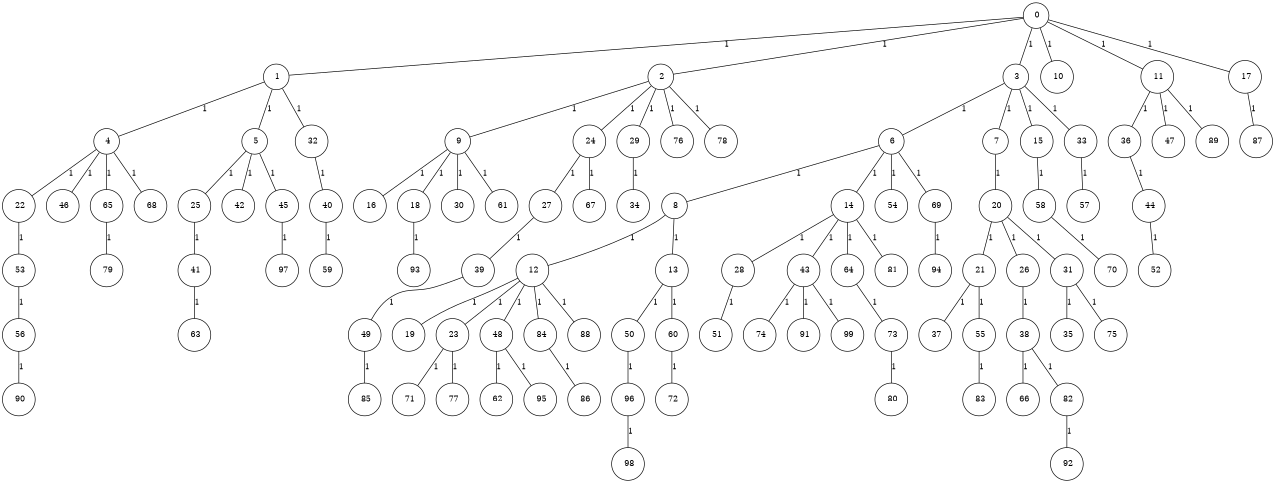 graph G {
size="8.5,11;"
ratio = "expand;"
fixedsize="true;"
overlap="scale;"
node[shape=circle,width=.12,hight=.12,fontsize=12]
edge[fontsize=12]

0[label=" 0" color=black, pos="2.6487084,0.66978759!"];
1[label=" 1" color=black, pos="2.7447219,1.3740667!"];
2[label=" 2" color=black, pos="1.0700229,0.60482388!"];
3[label=" 3" color=black, pos="0.94864717,1.4931063!"];
4[label=" 4" color=black, pos="0.59008154,1.9910159!"];
5[label=" 5" color=black, pos="1.4101128,2.8825989!"];
6[label=" 6" color=black, pos="1.5267574,2.2132155!"];
7[label=" 7" color=black, pos="1.985071,2.6064682!"];
8[label=" 8" color=black, pos="1.8555452,0.69860633!"];
9[label=" 9" color=black, pos="2.0677726,1.0061289!"];
10[label=" 10" color=black, pos="0.72098907,1.0130801!"];
11[label=" 11" color=black, pos="0.70640774,1.060526!"];
12[label=" 12" color=black, pos="0.90236684,1.7443981!"];
13[label=" 13" color=black, pos="1.3894259,2.3405792!"];
14[label=" 14" color=black, pos="0.7787452,0.9298392!"];
15[label=" 15" color=black, pos="1.4524466,1.3975956!"];
16[label=" 16" color=black, pos="0.81256318,1.908259!"];
17[label=" 17" color=black, pos="1.168875,2.0181313!"];
18[label=" 18" color=black, pos="2.5253407,0.55950027!"];
19[label=" 19" color=black, pos="1.5373977,0.52823769!"];
20[label=" 20" color=black, pos="2.6715682,0.75224423!"];
21[label=" 21" color=black, pos="1.8996329,0.97717747!"];
22[label=" 22" color=black, pos="2.6466182,1.4421943!"];
23[label=" 23" color=black, pos="1.4433241,2.4070566!"];
24[label=" 24" color=black, pos="2.9359918,1.136223!"];
25[label=" 25" color=black, pos="1.2297035,0.9947308!"];
26[label=" 26" color=black, pos="2.1855656,0.98679254!"];
27[label=" 27" color=black, pos="2.1742574,0.16272787!"];
28[label=" 28" color=black, pos="0.78766607,0.90681976!"];
29[label=" 29" color=black, pos="2.0077956,0.36567699!"];
30[label=" 30" color=black, pos="0.79101389,2.7534785!"];
31[label=" 31" color=black, pos="2.6476611,2.4902252!"];
32[label=" 32" color=black, pos="2.4758508,2.6885197!"];
33[label=" 33" color=black, pos="2.7808025,0.46059838!"];
34[label=" 34" color=black, pos="1.2374816,2.6893314!"];
35[label=" 35" color=black, pos="0.96242115,0.25756452!"];
36[label=" 36" color=black, pos="2.7670314,1.4373862!"];
37[label=" 37" color=black, pos="1.0483815,2.4292407!"];
38[label=" 38" color=black, pos="2.6109344,0.07373336!"];
39[label=" 39" color=black, pos="0.34325436,2.8422484!"];
40[label=" 40" color=black, pos="2.1904068,0.52465937!"];
41[label=" 41" color=black, pos="2.2140186,2.9375773!"];
42[label=" 42" color=black, pos="1.4326487,2.8632391!"];
43[label=" 43" color=black, pos="0.47896794,1.1451571!"];
44[label=" 44" color=black, pos="0.28518789,2.0208262!"];
45[label=" 45" color=black, pos="0.38560636,1.1729648!"];
46[label=" 46" color=black, pos="1.6327861,0.25513625!"];
47[label=" 47" color=black, pos="1.8106567,2.7951455!"];
48[label=" 48" color=black, pos="0.62815279,2.9722727!"];
49[label=" 49" color=black, pos="1.3050627,1.2936716!"];
50[label=" 50" color=black, pos="2.5367587,0.13278117!"];
51[label=" 51" color=black, pos="2.2777143,2.2617259!"];
52[label=" 52" color=black, pos="2.8604814,2.8964715!"];
53[label=" 53" color=black, pos="1.732619,2.2426285!"];
54[label=" 54" color=black, pos="2.3161345,1.3414455!"];
55[label=" 55" color=black, pos="1.5951495,1.1278547!"];
56[label=" 56" color=black, pos="0.45639597,1.0654736!"];
57[label=" 57" color=black, pos="1.0099774,0.49916998!"];
58[label=" 58" color=black, pos="2.5160558,0.56246268!"];
59[label=" 59" color=black, pos="2.9098894,2.3566722!"];
60[label=" 60" color=black, pos="2.1067407,2.0164586!"];
61[label=" 61" color=black, pos="1.3225801,2.2047648!"];
62[label=" 62" color=black, pos="0.7568519,1.7655058!"];
63[label=" 63" color=black, pos="0.68280138,1.5753036!"];
64[label=" 64" color=black, pos="1.9934879,1.900656!"];
65[label=" 65" color=black, pos="1.9999224,1.5502013!"];
66[label=" 66" color=black, pos="2.0317771,0.30974832!"];
67[label=" 67" color=black, pos="0.93685262,0.71203726!"];
68[label=" 68" color=black, pos="2.9195643,1.8829531!"];
69[label=" 69" color=black, pos="0.98758295,2.880859!"];
70[label=" 70" color=black, pos="2.6339283,1.0964362!"];
71[label=" 71" color=black, pos="1.5397253,2.455927!"];
72[label=" 72" color=black, pos="0.31251702,1.5366785!"];
73[label=" 73" color=black, pos="2.756409,0.82841767!"];
74[label=" 74" color=black, pos="0.19954383,2.7298525!"];
75[label=" 75" color=black, pos="2.8045865,2.1799898!"];
76[label=" 76" color=black, pos="2.1703856,2.9662952!"];
77[label=" 77" color=black, pos="2.1506609,1.9024034!"];
78[label=" 78" color=black, pos="0.49351904,2.1013188!"];
79[label=" 79" color=black, pos="2.6705794,0.56645756!"];
80[label=" 80" color=black, pos="0.91382879,0.29553589!"];
81[label=" 81" color=black, pos="0.19001587,1.4584238!"];
82[label=" 82" color=black, pos="1.2621196,2.5259562!"];
83[label=" 83" color=black, pos="2.6301661,0.79085691!"];
84[label=" 84" color=black, pos="0.76888887,2.9585203!"];
85[label=" 85" color=black, pos="2.6043064,1.7041389!"];
86[label=" 86" color=black, pos="1.8597634,1.1310698!"];
87[label=" 87" color=black, pos="2.3627035,2.5134393!"];
88[label=" 88" color=black, pos="2.8006634,1.94677!"];
89[label=" 89" color=black, pos="2.9329287,1.3802389!"];
90[label=" 90" color=black, pos="1.5934701,1.2617543!"];
91[label=" 91" color=black, pos="0.61214106,2.024188!"];
92[label=" 92" color=black, pos="2.8097634,1.3005797!"];
93[label=" 93" color=black, pos="1.843632,1.5118952!"];
94[label=" 94" color=black, pos="0.81017622,1.2337382!"];
95[label=" 95" color=black, pos="0.34049226,0.44941195!"];
96[label=" 96" color=black, pos="1.5561526,1.1318349!"];
97[label=" 97" color=black, pos="1.8013757,1.6841296!"];
98[label=" 98" color=black, pos="0.41826894,0.61848211!"];
99[label=" 99" color=black, pos="0.99849519,1.4114399!"];
0--1[label="1"]
0--2[label="1"]
0--3[label="1"]
0--10[label="1"]
0--11[label="1"]
0--17[label="1"]
1--4[label="1"]
1--5[label="1"]
1--32[label="1"]
2--9[label="1"]
2--24[label="1"]
2--29[label="1"]
2--76[label="1"]
2--78[label="1"]
3--6[label="1"]
3--7[label="1"]
3--15[label="1"]
3--33[label="1"]
4--22[label="1"]
4--46[label="1"]
4--65[label="1"]
4--68[label="1"]
5--25[label="1"]
5--42[label="1"]
5--45[label="1"]
6--8[label="1"]
6--14[label="1"]
6--54[label="1"]
6--69[label="1"]
7--20[label="1"]
8--12[label="1"]
8--13[label="1"]
9--16[label="1"]
9--18[label="1"]
9--30[label="1"]
9--61[label="1"]
11--36[label="1"]
11--47[label="1"]
11--89[label="1"]
12--19[label="1"]
12--23[label="1"]
12--48[label="1"]
12--84[label="1"]
12--88[label="1"]
13--50[label="1"]
13--60[label="1"]
14--28[label="1"]
14--43[label="1"]
14--64[label="1"]
14--81[label="1"]
15--58[label="1"]
17--87[label="1"]
18--93[label="1"]
20--21[label="1"]
20--26[label="1"]
20--31[label="1"]
21--37[label="1"]
21--55[label="1"]
22--53[label="1"]
23--71[label="1"]
23--77[label="1"]
24--27[label="1"]
24--67[label="1"]
25--41[label="1"]
26--38[label="1"]
27--39[label="1"]
28--51[label="1"]
29--34[label="1"]
31--35[label="1"]
31--75[label="1"]
32--40[label="1"]
33--57[label="1"]
36--44[label="1"]
38--66[label="1"]
38--82[label="1"]
39--49[label="1"]
40--59[label="1"]
41--63[label="1"]
43--74[label="1"]
43--91[label="1"]
43--99[label="1"]
44--52[label="1"]
45--97[label="1"]
48--62[label="1"]
48--95[label="1"]
49--85[label="1"]
50--96[label="1"]
53--56[label="1"]
55--83[label="1"]
56--90[label="1"]
58--70[label="1"]
60--72[label="1"]
64--73[label="1"]
65--79[label="1"]
69--94[label="1"]
73--80[label="1"]
82--92[label="1"]
84--86[label="1"]
96--98[label="1"]

}
